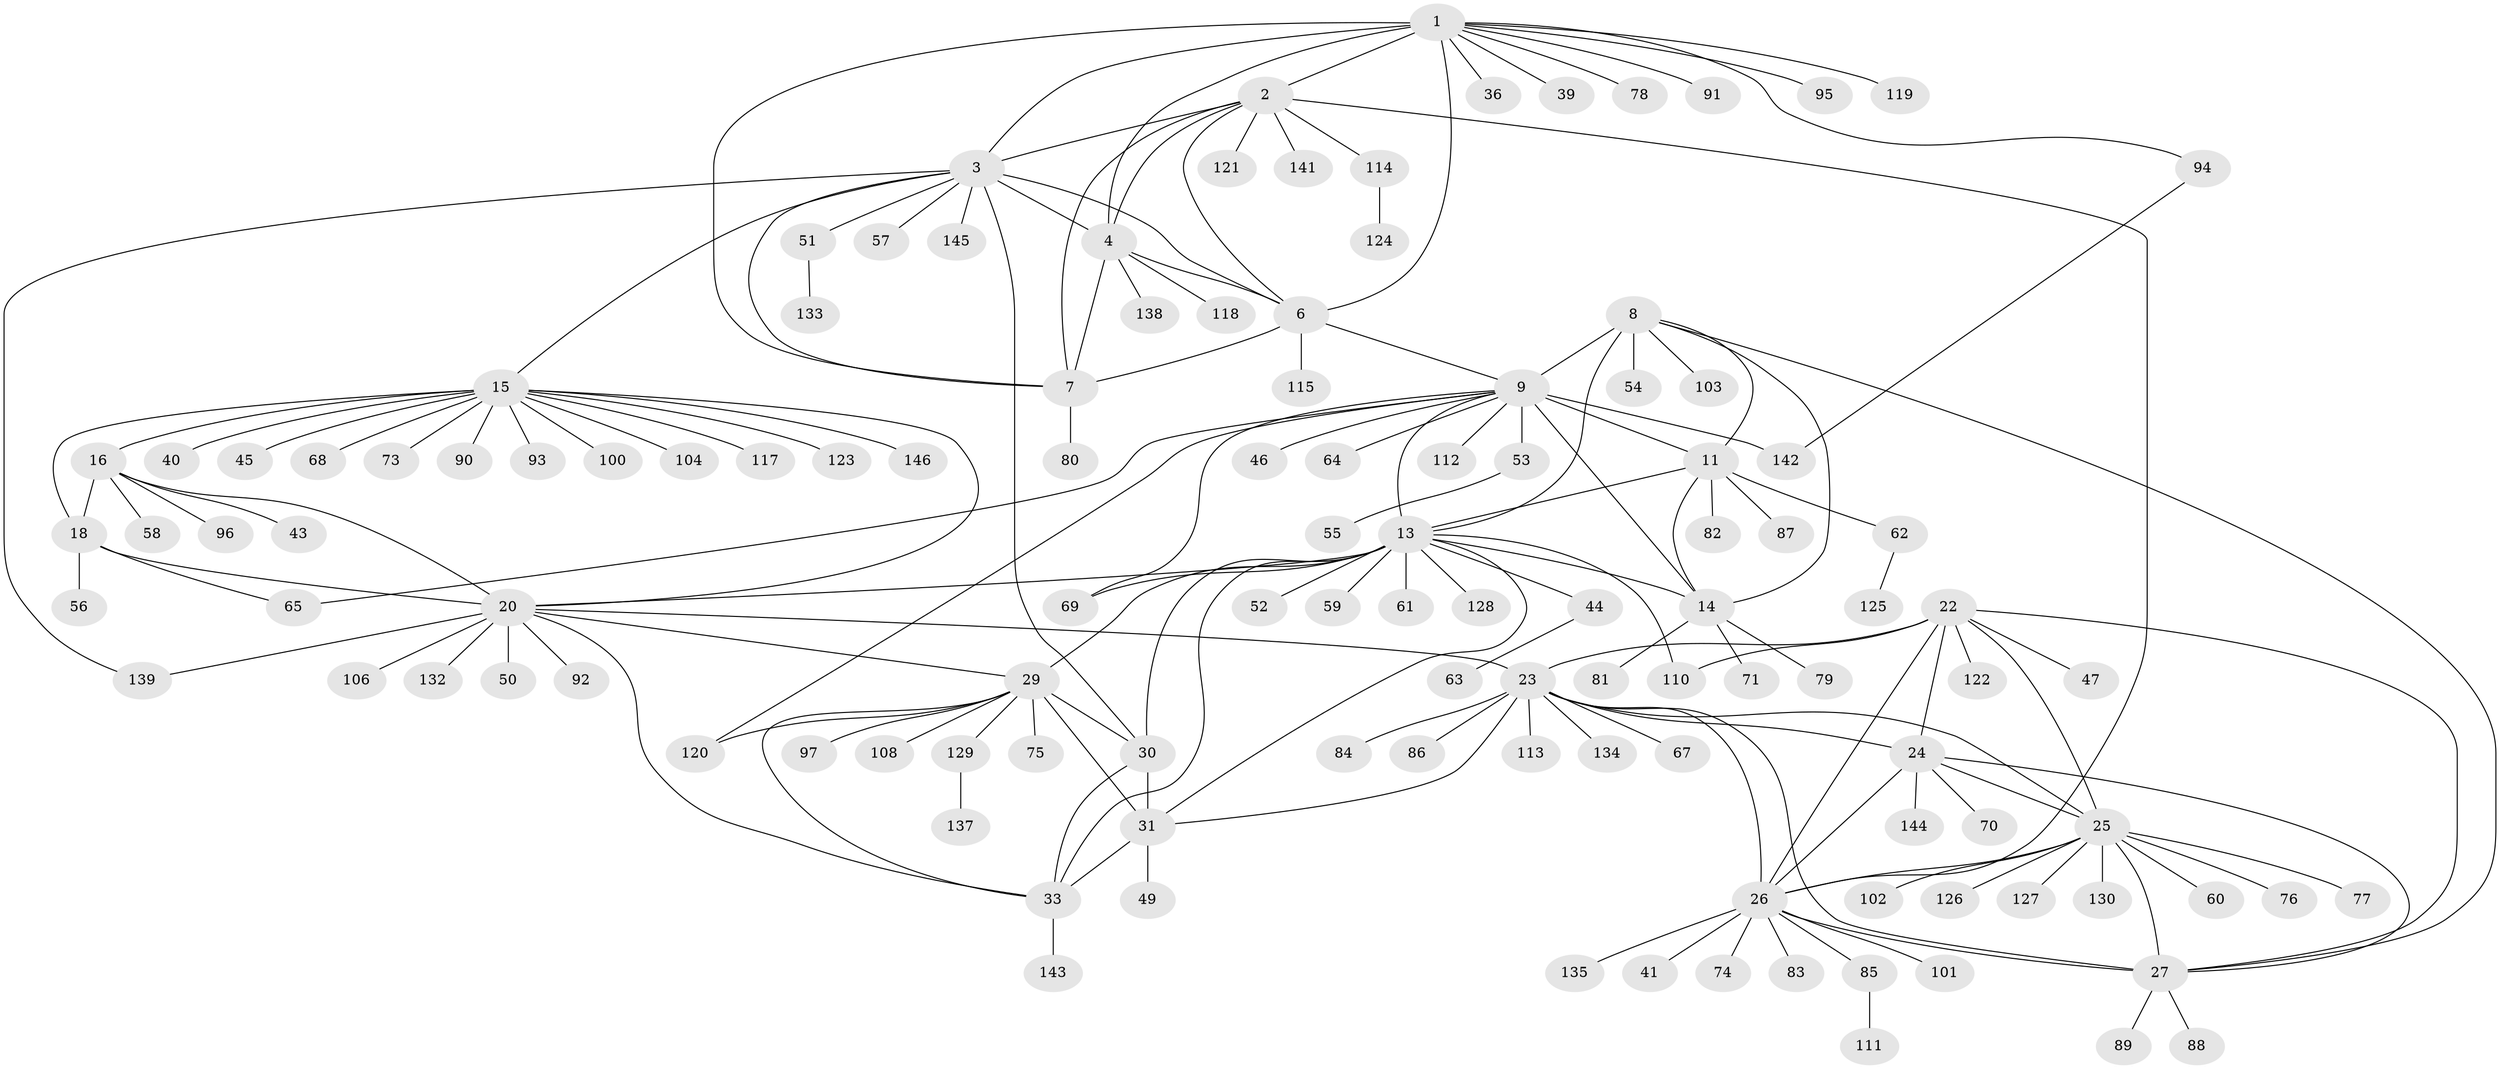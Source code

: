 // Generated by graph-tools (version 1.1) at 2025/52/02/27/25 19:52:19]
// undirected, 121 vertices, 168 edges
graph export_dot {
graph [start="1"]
  node [color=gray90,style=filled];
  1 [super="+5"];
  2 [super="+37"];
  3 [super="+66"];
  4 [super="+109"];
  6 [super="+38"];
  7 [super="+42"];
  8 [super="+12"];
  9 [super="+10"];
  11 [super="+105"];
  13 [super="+32"];
  14 [super="+99"];
  15 [super="+17"];
  16 [super="+48"];
  18 [super="+19"];
  20 [super="+21"];
  22 [super="+72"];
  23 [super="+28"];
  24 [super="+140"];
  25 [super="+98"];
  26 [super="+131"];
  27;
  29 [super="+34"];
  30;
  31 [super="+35"];
  33 [super="+107"];
  36;
  39;
  40;
  41;
  43;
  44;
  45;
  46;
  47;
  49;
  50;
  51;
  52;
  53;
  54;
  55;
  56;
  57;
  58;
  59;
  60;
  61;
  62 [super="+136"];
  63;
  64;
  65;
  67;
  68;
  69;
  70;
  71;
  73;
  74;
  75;
  76;
  77;
  78;
  79;
  80;
  81;
  82;
  83;
  84;
  85 [super="+116"];
  86;
  87;
  88;
  89;
  90;
  91;
  92;
  93;
  94;
  95;
  96;
  97;
  100;
  101;
  102;
  103;
  104;
  106;
  108;
  110;
  111;
  112;
  113;
  114;
  115;
  117;
  118;
  119;
  120;
  121;
  122;
  123;
  124;
  125;
  126;
  127;
  128;
  129;
  130;
  132;
  133;
  134;
  135;
  137;
  138;
  139;
  141;
  142;
  143;
  144;
  145;
  146;
  1 -- 2 [weight=2];
  1 -- 3 [weight=2];
  1 -- 4 [weight=2];
  1 -- 6 [weight=2];
  1 -- 7 [weight=2];
  1 -- 78;
  1 -- 36;
  1 -- 39;
  1 -- 119;
  1 -- 91;
  1 -- 94;
  1 -- 95;
  2 -- 3;
  2 -- 4;
  2 -- 6;
  2 -- 7;
  2 -- 26;
  2 -- 114;
  2 -- 121;
  2 -- 141;
  3 -- 4;
  3 -- 6;
  3 -- 7;
  3 -- 15;
  3 -- 30;
  3 -- 51;
  3 -- 57;
  3 -- 139;
  3 -- 145;
  4 -- 6;
  4 -- 7;
  4 -- 118;
  4 -- 138;
  6 -- 7;
  6 -- 9;
  6 -- 115;
  7 -- 80;
  8 -- 9 [weight=4];
  8 -- 11 [weight=2];
  8 -- 13 [weight=2];
  8 -- 14 [weight=2];
  8 -- 103;
  8 -- 54;
  8 -- 27;
  9 -- 11 [weight=2];
  9 -- 13 [weight=2];
  9 -- 14 [weight=2];
  9 -- 46;
  9 -- 65;
  9 -- 142;
  9 -- 64;
  9 -- 69;
  9 -- 112;
  9 -- 53;
  9 -- 120;
  11 -- 13;
  11 -- 14;
  11 -- 62;
  11 -- 82;
  11 -- 87;
  13 -- 14;
  13 -- 52;
  13 -- 59;
  13 -- 128;
  13 -- 33;
  13 -- 69;
  13 -- 44;
  13 -- 110;
  13 -- 61;
  13 -- 29 [weight=2];
  13 -- 30;
  13 -- 31 [weight=2];
  13 -- 20;
  14 -- 71;
  14 -- 79;
  14 -- 81;
  15 -- 16 [weight=2];
  15 -- 18 [weight=4];
  15 -- 20 [weight=4];
  15 -- 45;
  15 -- 68;
  15 -- 73;
  15 -- 90;
  15 -- 93;
  15 -- 117;
  15 -- 123;
  15 -- 146;
  15 -- 100;
  15 -- 40;
  15 -- 104;
  16 -- 18 [weight=2];
  16 -- 20 [weight=2];
  16 -- 43;
  16 -- 58;
  16 -- 96;
  18 -- 20 [weight=4];
  18 -- 65;
  18 -- 56;
  20 -- 23;
  20 -- 50;
  20 -- 92;
  20 -- 106;
  20 -- 132;
  20 -- 139;
  20 -- 29;
  20 -- 33;
  22 -- 23 [weight=2];
  22 -- 24;
  22 -- 25;
  22 -- 26;
  22 -- 27;
  22 -- 47;
  22 -- 110;
  22 -- 122;
  23 -- 24 [weight=2];
  23 -- 25 [weight=2];
  23 -- 26 [weight=2];
  23 -- 27 [weight=2];
  23 -- 84;
  23 -- 86;
  23 -- 113;
  23 -- 134;
  23 -- 67;
  23 -- 31;
  24 -- 25;
  24 -- 26;
  24 -- 27;
  24 -- 70;
  24 -- 144;
  25 -- 26;
  25 -- 27;
  25 -- 60;
  25 -- 76;
  25 -- 77;
  25 -- 102;
  25 -- 126;
  25 -- 127;
  25 -- 130;
  26 -- 27;
  26 -- 41;
  26 -- 74;
  26 -- 83;
  26 -- 85;
  26 -- 101;
  26 -- 135;
  27 -- 88;
  27 -- 89;
  29 -- 30 [weight=2];
  29 -- 31 [weight=4];
  29 -- 33 [weight=2];
  29 -- 120;
  29 -- 129;
  29 -- 97;
  29 -- 75;
  29 -- 108;
  30 -- 31 [weight=2];
  30 -- 33;
  31 -- 33 [weight=2];
  31 -- 49;
  33 -- 143;
  44 -- 63;
  51 -- 133;
  53 -- 55;
  62 -- 125;
  85 -- 111;
  94 -- 142;
  114 -- 124;
  129 -- 137;
}
